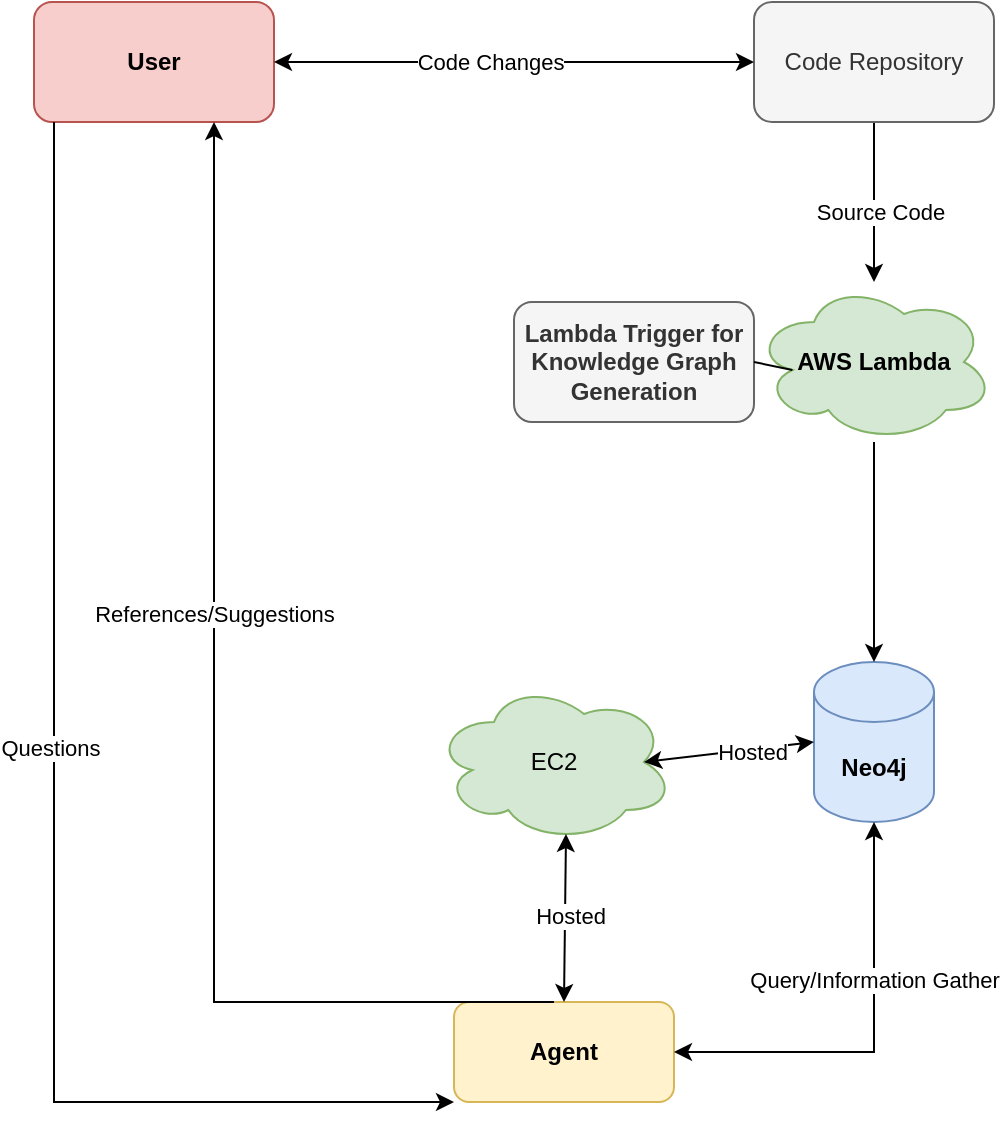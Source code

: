 <mxfile version="26.0.15">
  <diagram name="Page-1" id="3uQ8PXLI99C6kqezWUQf">
    <mxGraphModel dx="1119" dy="773" grid="1" gridSize="10" guides="1" tooltips="1" connect="1" arrows="1" fold="1" page="1" pageScale="1" pageWidth="850" pageHeight="1100" math="0" shadow="0">
      <root>
        <mxCell id="0" />
        <mxCell id="1" parent="0" />
        <mxCell id="XTWrDUXy7f2UMCSHEAAQ-1" value="&lt;b&gt;AWS Lambda&lt;/b&gt;" style="ellipse;shape=cloud;whiteSpace=wrap;html=1;fillColor=#d5e8d4;strokeColor=#82b366;" vertex="1" parent="1">
          <mxGeometry x="530" y="280" width="120" height="80" as="geometry" />
        </mxCell>
        <mxCell id="XTWrDUXy7f2UMCSHEAAQ-5" style="edgeStyle=orthogonalEdgeStyle;rounded=0;orthogonalLoop=1;jettySize=auto;html=1;" edge="1" parent="1" source="XTWrDUXy7f2UMCSHEAAQ-2" target="XTWrDUXy7f2UMCSHEAAQ-1">
          <mxGeometry relative="1" as="geometry" />
        </mxCell>
        <mxCell id="XTWrDUXy7f2UMCSHEAAQ-6" value="Source Code" style="edgeLabel;html=1;align=center;verticalAlign=middle;resizable=0;points=[];" vertex="1" connectable="0" parent="XTWrDUXy7f2UMCSHEAAQ-5">
          <mxGeometry x="0.109" y="3" relative="1" as="geometry">
            <mxPoint as="offset" />
          </mxGeometry>
        </mxCell>
        <mxCell id="XTWrDUXy7f2UMCSHEAAQ-2" value="Code Repository" style="rounded=1;whiteSpace=wrap;html=1;fillColor=#f5f5f5;fontColor=#333333;strokeColor=#666666;" vertex="1" parent="1">
          <mxGeometry x="530" y="140" width="120" height="60" as="geometry" />
        </mxCell>
        <mxCell id="XTWrDUXy7f2UMCSHEAAQ-3" value="&lt;b&gt;Neo4j&lt;/b&gt;" style="shape=cylinder3;whiteSpace=wrap;html=1;boundedLbl=1;backgroundOutline=1;size=15;fillColor=#dae8fc;strokeColor=#6c8ebf;" vertex="1" parent="1">
          <mxGeometry x="560" y="470" width="60" height="80" as="geometry" />
        </mxCell>
        <mxCell id="XTWrDUXy7f2UMCSHEAAQ-10" style="edgeStyle=orthogonalEdgeStyle;rounded=0;orthogonalLoop=1;jettySize=auto;html=1;entryX=0.5;entryY=0;entryDx=0;entryDy=0;entryPerimeter=0;" edge="1" parent="1" source="XTWrDUXy7f2UMCSHEAAQ-1" target="XTWrDUXy7f2UMCSHEAAQ-3">
          <mxGeometry relative="1" as="geometry" />
        </mxCell>
        <mxCell id="XTWrDUXy7f2UMCSHEAAQ-14" value="EC2" style="ellipse;shape=cloud;whiteSpace=wrap;html=1;fillColor=#d5e8d4;strokeColor=#82b366;" vertex="1" parent="1">
          <mxGeometry x="370" y="480" width="120" height="80" as="geometry" />
        </mxCell>
        <mxCell id="XTWrDUXy7f2UMCSHEAAQ-19" value="" style="endArrow=classic;startArrow=classic;html=1;rounded=0;exitX=0.875;exitY=0.5;exitDx=0;exitDy=0;exitPerimeter=0;entryX=0;entryY=0.5;entryDx=0;entryDy=0;entryPerimeter=0;" edge="1" parent="1" source="XTWrDUXy7f2UMCSHEAAQ-14" target="XTWrDUXy7f2UMCSHEAAQ-3">
          <mxGeometry width="50" height="50" relative="1" as="geometry">
            <mxPoint x="670" y="420" as="sourcePoint" />
            <mxPoint x="720" y="370" as="targetPoint" />
          </mxGeometry>
        </mxCell>
        <mxCell id="XTWrDUXy7f2UMCSHEAAQ-20" value="Hosted" style="edgeLabel;html=1;align=center;verticalAlign=middle;resizable=0;points=[];" vertex="1" connectable="0" parent="XTWrDUXy7f2UMCSHEAAQ-19">
          <mxGeometry x="0.264" y="-1" relative="1" as="geometry">
            <mxPoint as="offset" />
          </mxGeometry>
        </mxCell>
        <mxCell id="XTWrDUXy7f2UMCSHEAAQ-21" value="&lt;b&gt;Agent&lt;/b&gt;" style="rounded=1;whiteSpace=wrap;html=1;fillColor=#fff2cc;strokeColor=#d6b656;" vertex="1" parent="1">
          <mxGeometry x="380" y="640" width="110" height="50" as="geometry" />
        </mxCell>
        <mxCell id="XTWrDUXy7f2UMCSHEAAQ-23" value="" style="endArrow=classic;startArrow=classic;html=1;rounded=0;exitX=0.5;exitY=0;exitDx=0;exitDy=0;entryX=0.55;entryY=0.95;entryDx=0;entryDy=0;entryPerimeter=0;" edge="1" parent="1" source="XTWrDUXy7f2UMCSHEAAQ-21" target="XTWrDUXy7f2UMCSHEAAQ-14">
          <mxGeometry width="50" height="50" relative="1" as="geometry">
            <mxPoint x="440" y="630" as="sourcePoint" />
            <mxPoint x="490" y="580" as="targetPoint" />
          </mxGeometry>
        </mxCell>
        <mxCell id="XTWrDUXy7f2UMCSHEAAQ-26" value="Hosted" style="edgeLabel;html=1;align=center;verticalAlign=middle;resizable=0;points=[];" vertex="1" connectable="0" parent="XTWrDUXy7f2UMCSHEAAQ-23">
          <mxGeometry x="0.029" y="-2" relative="1" as="geometry">
            <mxPoint as="offset" />
          </mxGeometry>
        </mxCell>
        <mxCell id="XTWrDUXy7f2UMCSHEAAQ-27" value="Query/Information Gather" style="endArrow=classic;startArrow=classic;html=1;rounded=0;entryX=0.5;entryY=1;entryDx=0;entryDy=0;entryPerimeter=0;exitX=1;exitY=0.5;exitDx=0;exitDy=0;edgeStyle=orthogonalEdgeStyle;" edge="1" parent="1" source="XTWrDUXy7f2UMCSHEAAQ-21" target="XTWrDUXy7f2UMCSHEAAQ-3">
          <mxGeometry x="0.256" width="50" height="50" relative="1" as="geometry">
            <mxPoint x="540" y="660" as="sourcePoint" />
            <mxPoint x="590" y="610" as="targetPoint" />
            <mxPoint y="-1" as="offset" />
          </mxGeometry>
        </mxCell>
        <mxCell id="XTWrDUXy7f2UMCSHEAAQ-30" value="&lt;b&gt;Lambda Trigger for Knowledge Graph Generation&lt;/b&gt;" style="rounded=1;whiteSpace=wrap;html=1;fillColor=#f5f5f5;fontColor=#333333;strokeColor=#666666;" vertex="1" parent="1">
          <mxGeometry x="410" y="290" width="120" height="60" as="geometry" />
        </mxCell>
        <mxCell id="XTWrDUXy7f2UMCSHEAAQ-31" value="&lt;b&gt;User&lt;/b&gt;" style="rounded=1;whiteSpace=wrap;html=1;fillColor=#f8cecc;strokeColor=#b85450;" vertex="1" parent="1">
          <mxGeometry x="170" y="140" width="120" height="60" as="geometry" />
        </mxCell>
        <mxCell id="XTWrDUXy7f2UMCSHEAAQ-34" value="" style="endArrow=classic;startArrow=classic;html=1;rounded=0;entryX=0;entryY=0.5;entryDx=0;entryDy=0;" edge="1" parent="1" source="XTWrDUXy7f2UMCSHEAAQ-31" target="XTWrDUXy7f2UMCSHEAAQ-2">
          <mxGeometry width="50" height="50" relative="1" as="geometry">
            <mxPoint x="450" y="500" as="sourcePoint" />
            <mxPoint x="500" y="450" as="targetPoint" />
          </mxGeometry>
        </mxCell>
        <mxCell id="XTWrDUXy7f2UMCSHEAAQ-36" value="Code Changes" style="edgeLabel;html=1;align=center;verticalAlign=middle;resizable=0;points=[];" vertex="1" connectable="0" parent="XTWrDUXy7f2UMCSHEAAQ-34">
          <mxGeometry x="-0.098" relative="1" as="geometry">
            <mxPoint as="offset" />
          </mxGeometry>
        </mxCell>
        <mxCell id="XTWrDUXy7f2UMCSHEAAQ-37" value="" style="endArrow=classic;html=1;rounded=0;exitX=0;exitY=0;exitDx=0;exitDy=0;entryX=0.75;entryY=1;entryDx=0;entryDy=0;edgeStyle=elbowEdgeStyle;" edge="1" parent="1" target="XTWrDUXy7f2UMCSHEAAQ-31">
          <mxGeometry width="50" height="50" relative="1" as="geometry">
            <mxPoint x="430.0" y="640" as="sourcePoint" />
            <mxPoint x="280" y="200" as="targetPoint" />
            <Array as="points">
              <mxPoint x="260" y="420" />
            </Array>
          </mxGeometry>
        </mxCell>
        <mxCell id="XTWrDUXy7f2UMCSHEAAQ-38" value="References/Suggestions" style="edgeLabel;html=1;align=center;verticalAlign=middle;resizable=0;points=[];" vertex="1" connectable="0" parent="XTWrDUXy7f2UMCSHEAAQ-37">
          <mxGeometry x="0.195" relative="1" as="geometry">
            <mxPoint as="offset" />
          </mxGeometry>
        </mxCell>
        <mxCell id="XTWrDUXy7f2UMCSHEAAQ-39" value="" style="endArrow=classic;html=1;rounded=0;entryX=0;entryY=1;entryDx=0;entryDy=0;edgeStyle=orthogonalEdgeStyle;" edge="1" parent="1" target="XTWrDUXy7f2UMCSHEAAQ-21">
          <mxGeometry width="50" height="50" relative="1" as="geometry">
            <mxPoint x="180" y="200" as="sourcePoint" />
            <mxPoint x="480" y="490" as="targetPoint" />
            <Array as="points">
              <mxPoint x="180" y="200" />
              <mxPoint x="180" y="690" />
            </Array>
          </mxGeometry>
        </mxCell>
        <mxCell id="XTWrDUXy7f2UMCSHEAAQ-40" value="Questions" style="edgeLabel;html=1;align=center;verticalAlign=middle;resizable=0;points=[];" vertex="1" connectable="0" parent="XTWrDUXy7f2UMCSHEAAQ-39">
          <mxGeometry x="-0.093" y="-2" relative="1" as="geometry">
            <mxPoint as="offset" />
          </mxGeometry>
        </mxCell>
        <mxCell id="XTWrDUXy7f2UMCSHEAAQ-41" value="" style="endArrow=none;html=1;rounded=0;exitX=1;exitY=0.5;exitDx=0;exitDy=0;entryX=0.16;entryY=0.55;entryDx=0;entryDy=0;entryPerimeter=0;" edge="1" parent="1" source="XTWrDUXy7f2UMCSHEAAQ-30" target="XTWrDUXy7f2UMCSHEAAQ-1">
          <mxGeometry width="50" height="50" relative="1" as="geometry">
            <mxPoint x="600" y="440" as="sourcePoint" />
            <mxPoint x="650" y="390" as="targetPoint" />
          </mxGeometry>
        </mxCell>
      </root>
    </mxGraphModel>
  </diagram>
</mxfile>
